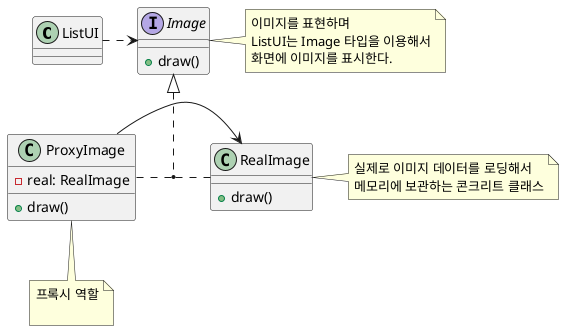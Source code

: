 @startuml

class ListUI {
}

interface Image {
  +draw()
}
note right
  이미지를 표현하며
  ListUI는 Image 타입을 이용해서
  화면에 이미지를 표시한다.
end note

class ProxyImage {
  -real: RealImage
  +draw()
}
note bottom
  프록시 역할

end note

class RealImage {
  +draw()
}
note right
  실제로 이미지 데이터를 로딩해서
  메모리에 보관하는 콘크리트 클래스
end note

ListUI .right.> Image

ProxyImage .right. RealImage
Image <|.down. (ProxyImage, RealImage)

ProxyImage -right-> RealImage

@enduml